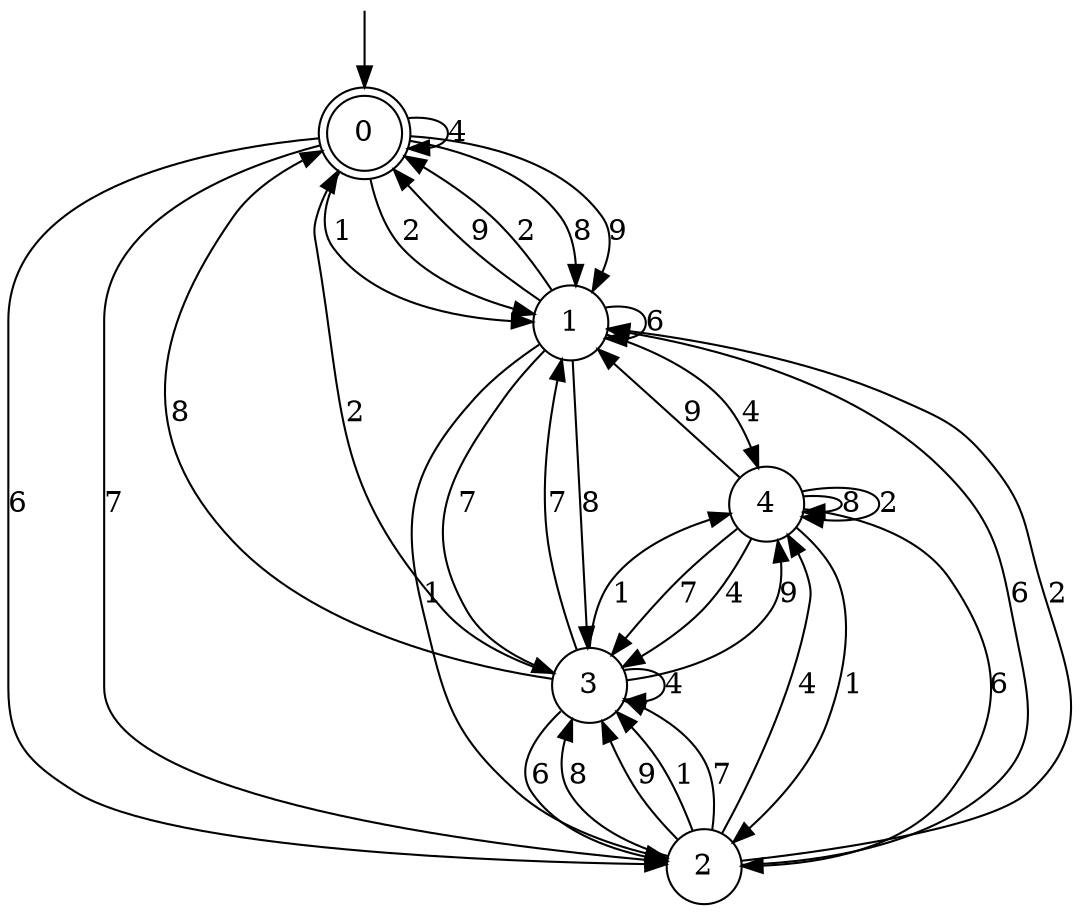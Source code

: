 digraph g {

	s0 [shape="doublecircle" label="0"];
	s1 [shape="circle" label="1"];
	s2 [shape="circle" label="2"];
	s3 [shape="circle" label="3"];
	s4 [shape="circle" label="4"];
	s0 -> s1 [label="8"];
	s0 -> s1 [label="9"];
	s0 -> s2 [label="6"];
	s0 -> s1 [label="1"];
	s0 -> s0 [label="4"];
	s0 -> s2 [label="7"];
	s0 -> s1 [label="2"];
	s1 -> s3 [label="8"];
	s1 -> s0 [label="9"];
	s1 -> s1 [label="6"];
	s1 -> s2 [label="1"];
	s1 -> s4 [label="4"];
	s1 -> s3 [label="7"];
	s1 -> s0 [label="2"];
	s2 -> s3 [label="8"];
	s2 -> s3 [label="9"];
	s2 -> s1 [label="6"];
	s2 -> s3 [label="1"];
	s2 -> s4 [label="4"];
	s2 -> s3 [label="7"];
	s2 -> s1 [label="2"];
	s3 -> s0 [label="8"];
	s3 -> s4 [label="9"];
	s3 -> s2 [label="6"];
	s3 -> s4 [label="1"];
	s3 -> s3 [label="4"];
	s3 -> s1 [label="7"];
	s3 -> s0 [label="2"];
	s4 -> s4 [label="8"];
	s4 -> s1 [label="9"];
	s4 -> s2 [label="6"];
	s4 -> s2 [label="1"];
	s4 -> s3 [label="4"];
	s4 -> s3 [label="7"];
	s4 -> s4 [label="2"];

__start0 [label="" shape="none" width="0" height="0"];
__start0 -> s0;

}
